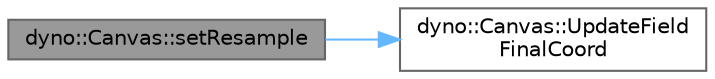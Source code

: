 digraph "dyno::Canvas::setResample"
{
 // LATEX_PDF_SIZE
  bgcolor="transparent";
  edge [fontname=Helvetica,fontsize=10,labelfontname=Helvetica,labelfontsize=10];
  node [fontname=Helvetica,fontsize=10,shape=box,height=0.2,width=0.4];
  rankdir="LR";
  Node1 [id="Node000001",label="dyno::Canvas::setResample",height=0.2,width=0.4,color="gray40", fillcolor="grey60", style="filled", fontcolor="black",tooltip=" "];
  Node1 -> Node2 [id="edge1_Node000001_Node000002",color="steelblue1",style="solid",tooltip=" "];
  Node2 [id="Node000002",label="dyno::Canvas::UpdateField\lFinalCoord",height=0.2,width=0.4,color="grey40", fillcolor="white", style="filled",URL="$classdyno_1_1_canvas.html#af26e43c16a29f0393e19c9bea420d46f",tooltip=" "];
}
